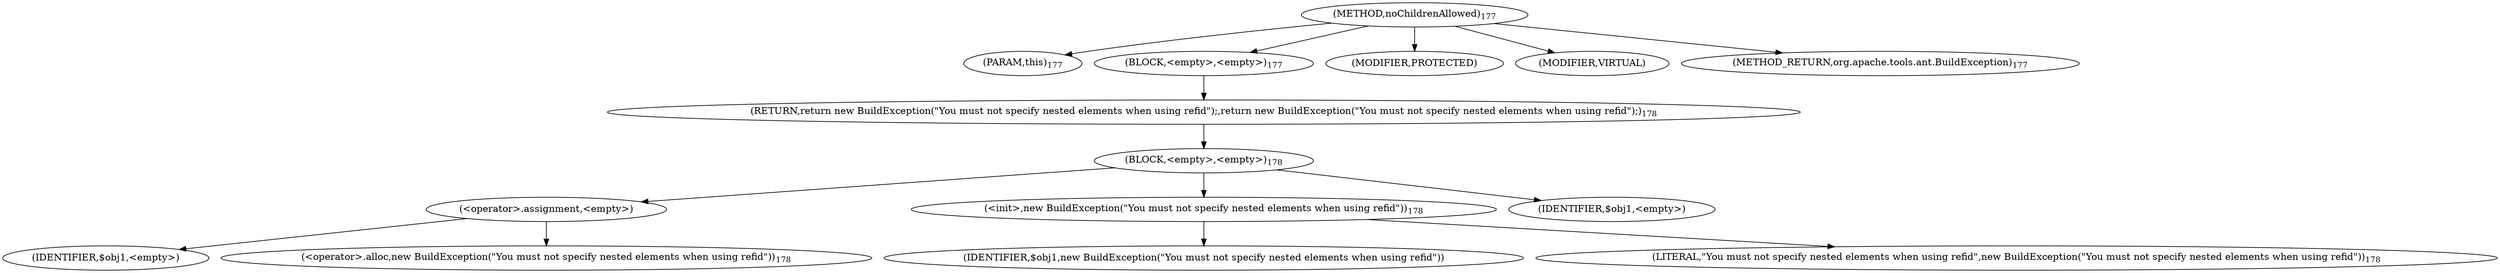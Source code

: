 digraph "noChildrenAllowed" {  
"156" [label = <(METHOD,noChildrenAllowed)<SUB>177</SUB>> ]
"157" [label = <(PARAM,this)<SUB>177</SUB>> ]
"158" [label = <(BLOCK,&lt;empty&gt;,&lt;empty&gt;)<SUB>177</SUB>> ]
"159" [label = <(RETURN,return new BuildException(&quot;You must not specify nested elements when using refid&quot;);,return new BuildException(&quot;You must not specify nested elements when using refid&quot;);)<SUB>178</SUB>> ]
"160" [label = <(BLOCK,&lt;empty&gt;,&lt;empty&gt;)<SUB>178</SUB>> ]
"161" [label = <(&lt;operator&gt;.assignment,&lt;empty&gt;)> ]
"162" [label = <(IDENTIFIER,$obj1,&lt;empty&gt;)> ]
"163" [label = <(&lt;operator&gt;.alloc,new BuildException(&quot;You must not specify nested elements when using refid&quot;))<SUB>178</SUB>> ]
"164" [label = <(&lt;init&gt;,new BuildException(&quot;You must not specify nested elements when using refid&quot;))<SUB>178</SUB>> ]
"165" [label = <(IDENTIFIER,$obj1,new BuildException(&quot;You must not specify nested elements when using refid&quot;))> ]
"166" [label = <(LITERAL,&quot;You must not specify nested elements when using refid&quot;,new BuildException(&quot;You must not specify nested elements when using refid&quot;))<SUB>178</SUB>> ]
"167" [label = <(IDENTIFIER,$obj1,&lt;empty&gt;)> ]
"168" [label = <(MODIFIER,PROTECTED)> ]
"169" [label = <(MODIFIER,VIRTUAL)> ]
"170" [label = <(METHOD_RETURN,org.apache.tools.ant.BuildException)<SUB>177</SUB>> ]
  "156" -> "157" 
  "156" -> "158" 
  "156" -> "168" 
  "156" -> "169" 
  "156" -> "170" 
  "158" -> "159" 
  "159" -> "160" 
  "160" -> "161" 
  "160" -> "164" 
  "160" -> "167" 
  "161" -> "162" 
  "161" -> "163" 
  "164" -> "165" 
  "164" -> "166" 
}
